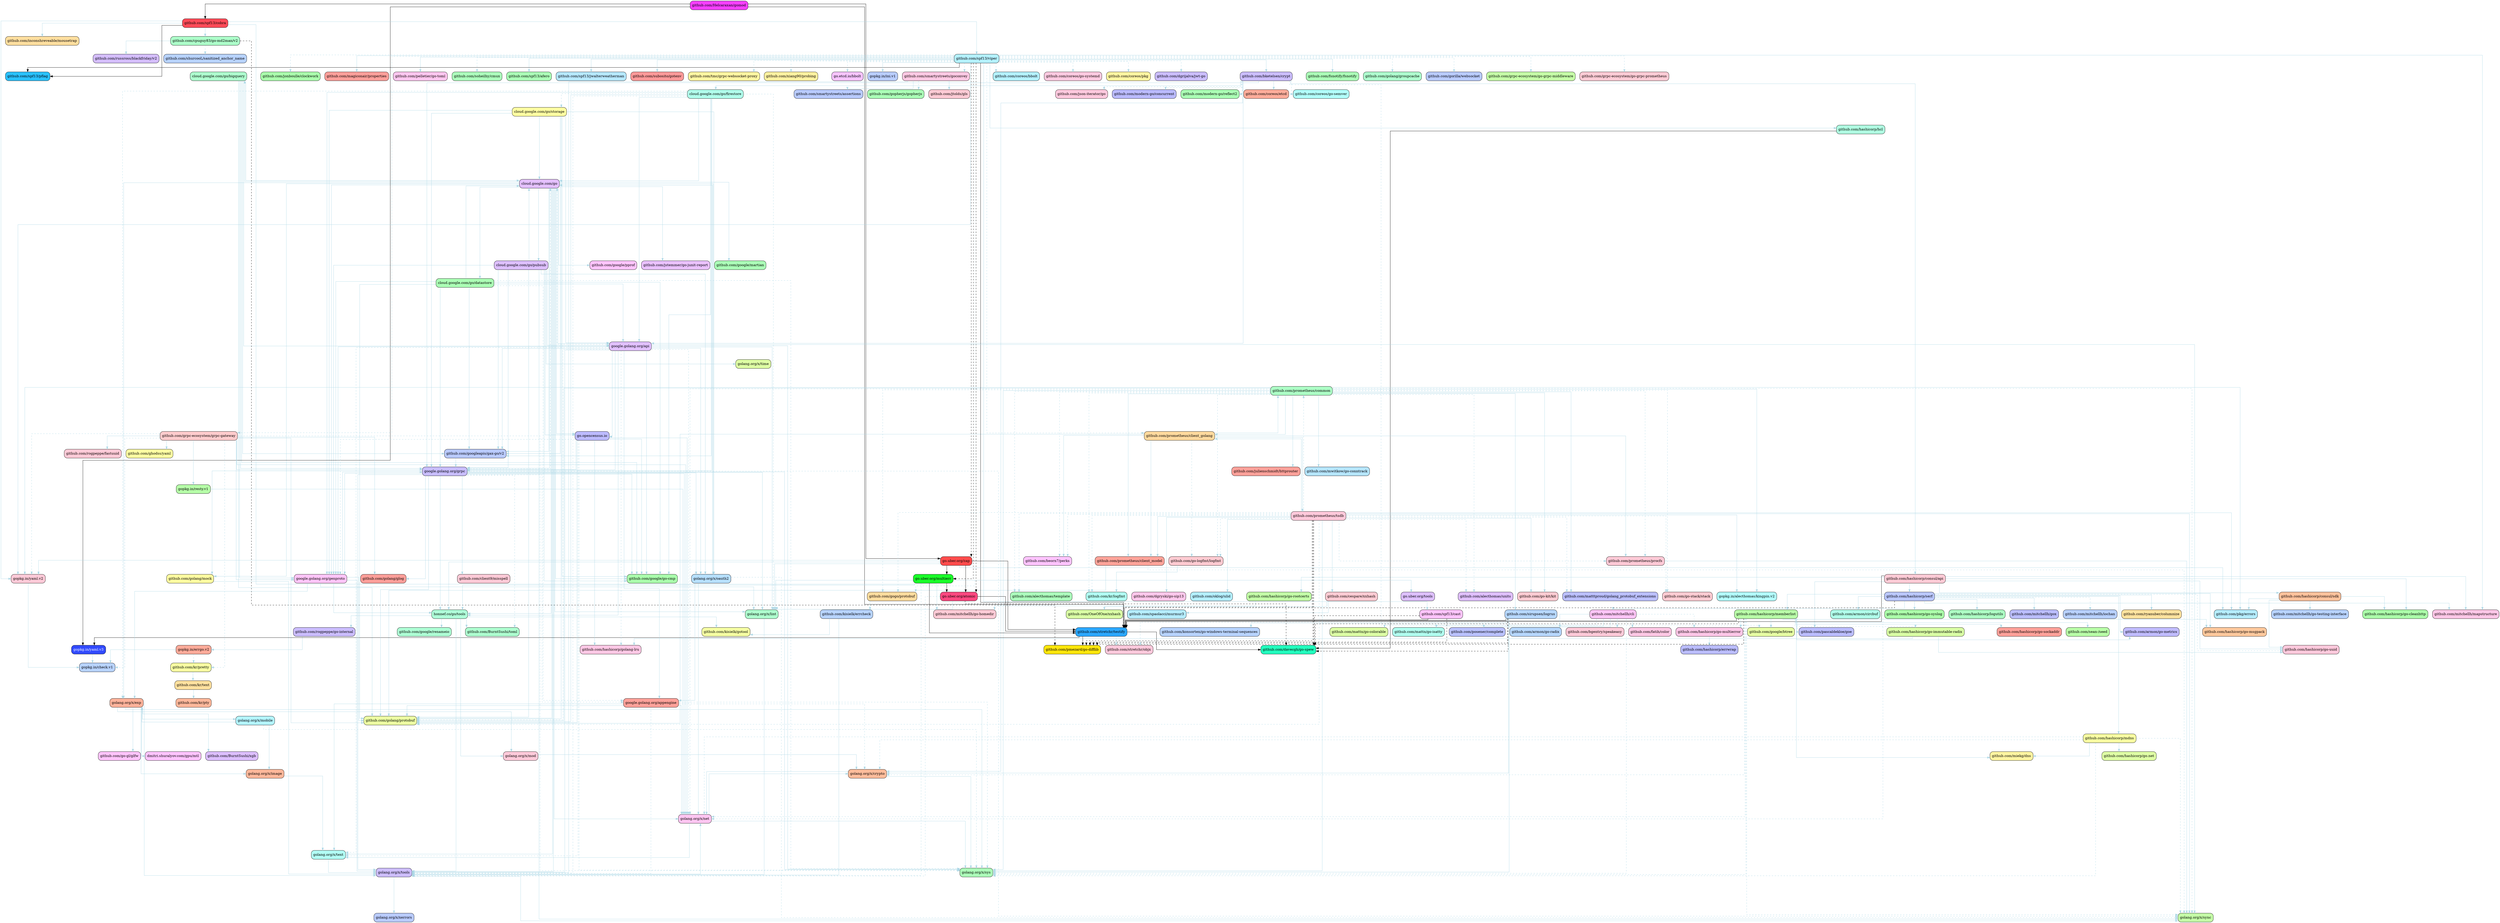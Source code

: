 strict digraph {
  node [shape=box,style="rounded,filled"]
  start=0
  splines=ortho
  "cloud.google.com/go/bigquery" [fontcolor="0.000 0.000 0.000",fillcolor="0.400 0.320 1.000"]
  "cloud.google.com/go/datastore" [fontcolor="0.000 0.000 0.000",fillcolor="0.353 0.329 1.000"]
  "cloud.google.com/go/firestore" [fontcolor="0.000 0.000 0.000",fillcolor="0.459 0.308 1.000"]
  "cloud.google.com/go/pubsub" [fontcolor="0.000 0.000 0.000",fillcolor="0.745 0.251 1.000"]
  "cloud.google.com/go/storage" [fontcolor="0.000 0.000 0.000",fillcolor="0.165 0.367 1.000"]
  "cloud.google.com/go" [fontcolor="0.000 0.000 0.000",fillcolor="0.761 0.248 1.000"]
  "dmitri.shuralyov.com/gpu/mtl" [fontcolor="0.000 0.000 0.000",fillcolor="0.835 0.233 1.000"]
  "github.com/BurntSushi/toml" [fontcolor="0.000 0.000 0.000",fillcolor="0.404 0.319 1.000"]
  "github.com/BurntSushi/xgb" [fontcolor="0.000 0.000 0.000",fillcolor="0.745 0.251 1.000"]
  "github.com/Helcaraxan/gomod" [fontcolor="0.000 0.000 0.000",fillcolor="0.824 0.753 1.000"]
  "github.com/OneOfOne/xxhash" [fontcolor="0.000 0.000 0.000",fillcolor="0.235 0.353 1.000"]
  "github.com/alecthomas/template" [fontcolor="0.000 0.000 0.000",fillcolor="0.365 0.327 1.000"]
  "github.com/alecthomas/units" [fontcolor="0.000 0.000 0.000",fillcolor="0.749 0.250 1.000"]
  "github.com/armon/circbuf" [fontcolor="0.000 0.000 0.000",fillcolor="0.455 0.309 1.000"]
  "github.com/armon/go-metrics" [fontcolor="0.000 0.000 0.000",fillcolor="0.678 0.264 1.000"]
  "github.com/armon/go-radix" [fontcolor="0.000 0.000 0.000",fillcolor="0.592 0.282 1.000"]
  "github.com/beorn7/perks" [fontcolor="0.000 0.000 0.000",fillcolor="0.835 0.233 1.000"]
  "github.com/bgentry/speakeasy" [fontcolor="0.000 0.000 0.000",fillcolor="0.953 0.209 1.000"]
  "github.com/bketelsen/crypt" [fontcolor="0.000 0.000 0.000",fillcolor="0.702 0.260 1.000"]
  "github.com/cespare/xxhash" [fontcolor="0.000 0.000 0.000",fillcolor="0.976 0.205 1.000"]
  "github.com/client9/misspell" [fontcolor="0.000 0.000 0.000",fillcolor="0.961 0.208 1.000"]
  "github.com/coreos/bbolt" [fontcolor="0.000 0.000 0.000",fillcolor="0.533 0.293 1.000"]
  "github.com/coreos/etcd" [fontcolor="0.000 0.000 0.000",fillcolor="0.031 0.394 1.000"]
  "github.com/coreos/go-semver" [fontcolor="0.000 0.000 0.000",fillcolor="0.490 0.302 1.000"]
  "github.com/coreos/go-systemd" [fontcolor="0.000 0.000 0.000",fillcolor="0.929 0.214 1.000"]
  "github.com/coreos/pkg" [fontcolor="0.000 0.000 0.000",fillcolor="0.149 0.370 1.000"]
  "github.com/cpuguy83/go-md2man/v2" [fontcolor="0.000 0.000 0.000",fillcolor="0.392 0.322 1.000"]
  "github.com/davecgh/go-spew" [fontcolor="0.000 0.000 0.000",fillcolor="0.451 0.865 1.000"]
  "github.com/dgrijalva/jwt-go" [fontcolor="0.000 0.000 0.000",fillcolor="0.702 0.260 1.000"]
  "github.com/dgryski/go-sip13" [fontcolor="0.000 0.000 0.000",fillcolor="0.894 0.221 1.000"]
  "github.com/fatih/color" [fontcolor="0.000 0.000 0.000",fillcolor="0.914 0.217 1.000"]
  "github.com/fsnotify/fsnotify" [fontcolor="0.000 0.000 0.000",fillcolor="0.357 0.329 1.000"]
  "github.com/ghodss/yaml" [fontcolor="0.000 0.000 0.000",fillcolor="0.165 0.367 1.000"]
  "github.com/go-gl/glfw" [fontcolor="0.000 0.000 0.000",fillcolor="0.847 0.231 1.000"]
  "github.com/go-kit/kit" [fontcolor="0.000 0.000 0.000",fillcolor="0.980 0.204 1.000"]
  "github.com/go-logfmt/logfmt" [fontcolor="0.000 0.000 0.000",fillcolor="0.980 0.204 1.000"]
  "github.com/go-stack/stack" [fontcolor="0.000 0.000 0.000",fillcolor="0.980 0.204 1.000"]
  "github.com/gogo/protobuf" [fontcolor="0.000 0.000 0.000",fillcolor="0.106 0.379 1.000"]
  "github.com/golang/glog" [fontcolor="0.000 0.000 0.000",fillcolor="0.008 0.398 1.000"]
  "github.com/golang/groupcache" [fontcolor="0.000 0.000 0.000",fillcolor="0.400 0.320 1.000"]
  "github.com/golang/mock" [fontcolor="0.000 0.000 0.000",fillcolor="0.161 0.368 1.000"]
  "github.com/golang/protobuf" [fontcolor="0.000 0.000 0.000",fillcolor="0.200 0.360 1.000"]
  "github.com/google/btree" [fontcolor="0.000 0.000 0.000",fillcolor="0.212 0.358 1.000"]
  "github.com/google/go-cmp" [fontcolor="0.000 0.000 0.000",fillcolor="0.337 0.333 1.000"]
  "github.com/google/martian" [fontcolor="0.000 0.000 0.000",fillcolor="0.357 0.329 1.000"]
  "github.com/google/pprof" [fontcolor="0.000 0.000 0.000",fillcolor="0.839 0.232 1.000"]
  "github.com/google/renameio" [fontcolor="0.000 0.000 0.000",fillcolor="0.412 0.318 1.000"]
  "github.com/googleapis/gax-go/v2" [fontcolor="0.000 0.000 0.000",fillcolor="0.627 0.275 1.000"]
  "github.com/gopherjs/gopherjs" [fontcolor="0.000 0.000 0.000",fillcolor="0.357 0.329 1.000"]
  "github.com/gorilla/websocket" [fontcolor="0.000 0.000 0.000",fillcolor="0.624 0.275 1.000"]
  "github.com/grpc-ecosystem/go-grpc-middleware" [fontcolor="0.000 0.000 0.000",fillcolor="0.278 0.344 1.000"]
  "github.com/grpc-ecosystem/go-grpc-prometheus" [fontcolor="0.000 0.000 0.000",fillcolor="0.969 0.206 1.000"]
  "github.com/grpc-ecosystem/grpc-gateway" [fontcolor="0.000 0.000 0.000",fillcolor="0.996 0.201 1.000"]
  "github.com/hashicorp/consul/api" [fontcolor="0.000 0.000 0.000",fillcolor="0.965 0.207 1.000"]
  "github.com/hashicorp/consul/sdk" [fontcolor="0.000 0.000 0.000",fillcolor="0.063 0.387 1.000"]
  "github.com/hashicorp/errwrap" [fontcolor="0.000 0.000 0.000",fillcolor="0.663 0.267 1.000"]
  "github.com/hashicorp/go-cleanhttp" [fontcolor="0.000 0.000 0.000",fillcolor="0.329 0.334 1.000"]
  "github.com/hashicorp/go-immutable-radix" [fontcolor="0.000 0.000 0.000",fillcolor="0.235 0.353 1.000"]
  "github.com/hashicorp/go-msgpack" [fontcolor="0.000 0.000 0.000",fillcolor="0.075 0.385 1.000"]
  "github.com/hashicorp/go-multierror" [fontcolor="0.000 0.000 0.000",fillcolor="0.902 0.220 1.000"]
  "github.com/hashicorp/go-rootcerts" [fontcolor="0.000 0.000 0.000",fillcolor="0.282 0.344 1.000"]
  "github.com/hashicorp/go-sockaddr" [fontcolor="0.000 0.000 0.000",fillcolor="0.012 0.398 1.000"]
  "github.com/hashicorp/go-syslog" [fontcolor="0.000 0.000 0.000",fillcolor="0.329 0.334 1.000"]
  "github.com/hashicorp/go-uuid" [fontcolor="0.000 0.000 0.000",fillcolor="0.941 0.212 1.000"]
  "github.com/hashicorp/go.net" [fontcolor="0.000 0.000 0.000",fillcolor="0.227 0.355 1.000"]
  "github.com/hashicorp/golang-lru" [fontcolor="0.000 0.000 0.000",fillcolor="0.914 0.217 1.000"]
  "github.com/hashicorp/hcl" [fontcolor="0.000 0.000 0.000",fillcolor="0.439 0.312 1.000"]
  "github.com/hashicorp/logutils" [fontcolor="0.000 0.000 0.000",fillcolor="0.380 0.324 1.000"]
  "github.com/hashicorp/mdns" [fontcolor="0.000 0.000 0.000",fillcolor="0.180 0.364 1.000"]
  "github.com/hashicorp/memberlist" [fontcolor="0.000 0.000 0.000",fillcolor="0.302 0.340 1.000"]
  "github.com/hashicorp/serf" [fontcolor="0.000 0.000 0.000",fillcolor="0.635 0.273 1.000"]
  "github.com/inconshreveable/mousetrap" [fontcolor="0.000 0.000 0.000",fillcolor="0.110 0.378 1.000"]
  "github.com/jonboulle/clockwork" [fontcolor="0.000 0.000 0.000",fillcolor="0.337 0.333 1.000"]
  "github.com/json-iterator/go" [fontcolor="0.000 0.000 0.000",fillcolor="0.937 0.213 1.000"]
  "github.com/jstemmer/go-junit-report" [fontcolor="0.000 0.000 0.000",fillcolor="0.776 0.245 1.000"]
  "github.com/jtolds/gls" [fontcolor="0.000 0.000 0.000",fillcolor="0.969 0.206 1.000"]
  "github.com/julienschmidt/httprouter" [fontcolor="0.000 0.000 0.000",fillcolor="0.012 0.398 1.000"]
  "github.com/kisielk/errcheck" [fontcolor="0.000 0.000 0.000",fillcolor="0.600 0.280 1.000"]
  "github.com/kisielk/gotool" [fontcolor="0.000 0.000 0.000",fillcolor="0.184 0.363 1.000"]
  "github.com/konsorten/go-windows-terminal-sequences" [fontcolor="0.000 0.000 0.000",fillcolor="0.600 0.280 1.000"]
  "github.com/kr/logfmt" [fontcolor="0.000 0.000 0.000",fillcolor="0.471 0.306 1.000"]
  "github.com/kr/pretty" [fontcolor="0.000 0.000 0.000",fillcolor="0.180 0.364 1.000"]
  "github.com/kr/pty" [fontcolor="0.000 0.000 0.000",fillcolor="0.047 0.391 1.000"]
  "github.com/kr/text" [fontcolor="0.000 0.000 0.000",fillcolor="0.114 0.377 1.000"]
  "github.com/magiconair/properties" [fontcolor="0.000 0.000 0.000",fillcolor="0.008 0.398 1.000"]
  "github.com/mattn/go-colorable" [fontcolor="0.000 0.000 0.000",fillcolor="0.231 0.354 1.000"]
  "github.com/mattn/go-isatty" [fontcolor="0.000 0.000 0.000",fillcolor="0.467 0.307 1.000"]
  "github.com/matttproud/golang_protobuf_extensions" [fontcolor="0.000 0.000 0.000",fillcolor="0.655 0.269 1.000"]
  "github.com/miekg/dns" [fontcolor="0.000 0.000 0.000",fillcolor="0.149 0.370 1.000"]
  "github.com/mitchellh/cli" [fontcolor="0.000 0.000 0.000",fillcolor="0.859 0.228 1.000"]
  "github.com/mitchellh/go-homedir" [fontcolor="0.000 0.000 0.000",fillcolor="0.965 0.207 1.000"]
  "github.com/mitchellh/go-testing-interface" [fontcolor="0.000 0.000 0.000",fillcolor="0.604 0.279 1.000"]
  "github.com/mitchellh/gox" [fontcolor="0.000 0.000 0.000",fillcolor="0.659 0.268 1.000"]
  "github.com/mitchellh/iochan" [fontcolor="0.000 0.000 0.000",fillcolor="0.608 0.278 1.000"]
  "github.com/mitchellh/mapstructure" [fontcolor="0.000 0.000 0.000",fillcolor="0.906 0.219 1.000"]
  "github.com/modern-go/concurrent" [fontcolor="0.000 0.000 0.000",fillcolor="0.667 0.267 1.000"]
  "github.com/modern-go/reflect2" [fontcolor="0.000 0.000 0.000",fillcolor="0.353 0.329 1.000"]
  "github.com/mwitkow/go-conntrack" [fontcolor="0.000 0.000 0.000",fillcolor="0.557 0.289 1.000"]
  "github.com/oklog/ulid" [fontcolor="0.000 0.000 0.000",fillcolor="0.537 0.293 1.000"]
  "github.com/pascaldekloe/goe" [fontcolor="0.000 0.000 0.000",fillcolor="0.663 0.267 1.000"]
  "github.com/pelletier/go-toml" [fontcolor="0.000 0.000 0.000",fillcolor="0.882 0.224 1.000"]
  "github.com/pkg/errors" [fontcolor="0.000 0.000 0.000",fillcolor="0.541 0.292 1.000"]
  "github.com/pmezard/go-difflib" [fontcolor="0.000 0.000 0.000",fillcolor="0.149 0.955 1.000"]
  "github.com/posener/complete" [fontcolor="0.000 0.000 0.000",fillcolor="0.647 0.271 1.000"]
  "github.com/prometheus/client_golang" [fontcolor="0.000 0.000 0.000",fillcolor="0.102 0.380 1.000"]
  "github.com/prometheus/client_model" [fontcolor="0.000 0.000 0.000",fillcolor="0.016 0.397 1.000"]
  "github.com/prometheus/common" [fontcolor="0.000 0.000 0.000",fillcolor="0.384 0.323 1.000"]
  "github.com/prometheus/procfs" [fontcolor="0.000 0.000 0.000",fillcolor="0.961 0.208 1.000"]
  "github.com/prometheus/tsdb" [fontcolor="0.000 0.000 0.000",fillcolor="0.945 0.211 1.000"]
  "github.com/rogpeppe/fastuuid" [fontcolor="0.000 0.000 0.000",fillcolor="0.961 0.208 1.000"]
  "github.com/rogpeppe/go-internal" [fontcolor="0.000 0.000 0.000",fillcolor="0.702 0.260 1.000"]
  "github.com/russross/blackfriday/v2" [fontcolor="0.000 0.000 0.000",fillcolor="0.725 0.255 1.000"]
  "github.com/ryanuber/columnize" [fontcolor="0.000 0.000 0.000",fillcolor="0.118 0.376 1.000"]
  "github.com/sean-/seed" [fontcolor="0.000 0.000 0.000",fillcolor="0.302 0.340 1.000"]
  "github.com/shurcooL/sanitized_anchor_name" [fontcolor="0.000 0.000 0.000",fillcolor="0.604 0.279 1.000"]
  "github.com/sirupsen/logrus" [fontcolor="0.000 0.000 0.000",fillcolor="0.592 0.282 1.000"]
  "github.com/smartystreets/assertions" [fontcolor="0.000 0.000 0.000",fillcolor="0.624 0.275 1.000"]
  "github.com/smartystreets/goconvey" [fontcolor="0.000 0.000 0.000",fillcolor="0.918 0.216 1.000"]
  "github.com/soheilhy/cmux" [fontcolor="0.000 0.000 0.000",fillcolor="0.365 0.327 1.000"]
  "github.com/spaolacci/murmur3" [fontcolor="0.000 0.000 0.000",fillcolor="0.541 0.292 1.000"]
  "github.com/spf13/afero" [fontcolor="0.000 0.000 0.000",fillcolor="0.357 0.329 1.000"]
  "github.com/spf13/cast" [fontcolor="0.000 0.000 0.000",fillcolor="0.843 0.231 1.000"]
  "github.com/spf13/cobra" [fontcolor="0.000 0.000 0.000",fillcolor="0.988 0.704 1.000"]
  "github.com/spf13/jwalterweatherman" [fontcolor="0.000 0.000 0.000",fillcolor="0.553 0.289 1.000"]
  "github.com/spf13/pflag" [fontcolor="0.000 0.000 0.000",fillcolor="0.549 0.835 1.000"]
  "github.com/spf13/viper" [fontcolor="0.000 0.000 0.000",fillcolor="0.533 0.293 1.000"]
  "github.com/stretchr/objx" [fontcolor="0.000 0.000 0.000",fillcolor="0.941 0.212 1.000"]
  "github.com/stretchr/testify" [fontcolor="0.000 0.000 0.000",fillcolor="0.569 0.829 1.000"]
  "github.com/subosito/gotenv" [fontcolor="0.000 0.000 0.000",fillcolor="0.000 0.400 1.000"]
  "github.com/tmc/grpc-websocket-proxy" [fontcolor="0.000 0.000 0.000",fillcolor="0.149 0.370 1.000"]
  "github.com/xiang90/probing" [fontcolor="0.000 0.000 0.000",fillcolor="0.141 0.372 1.000"]
  "go.etcd.io/bbolt" [fontcolor="0.000 0.000 0.000",fillcolor="0.808 0.238 1.000"]
  "go.opencensus.io" [fontcolor="0.000 0.000 0.000",fillcolor="0.671 0.266 1.000"]
  "go.uber.org/atomic" [fontcolor="0.000 0.000 0.000",fillcolor="0.949 0.715 1.000"]
  "go.uber.org/multierr" [fontcolor="0.000 0.000 0.000",fillcolor="0.345 0.896 1.000"]
  "go.uber.org/tools" [fontcolor="0.000 0.000 0.000",fillcolor="0.745 0.251 1.000"]
  "go.uber.org/zap" [fontcolor="0.000 0.000 0.000",fillcolor="1.000 0.700 1.000"]
  "golang.org/x/crypto" [fontcolor="0.000 0.000 0.000",fillcolor="0.055 0.389 1.000"]
  "golang.org/x/exp" [fontcolor="0.000 0.000 0.000",fillcolor="0.039 0.392 1.000"]
  "golang.org/x/image" [fontcolor="0.000 0.000 0.000",fillcolor="0.047 0.391 1.000"]
  "golang.org/x/lint" [fontcolor="0.000 0.000 0.000",fillcolor="0.400 0.320 1.000"]
  "golang.org/x/mobile" [fontcolor="0.000 0.000 0.000",fillcolor="0.522 0.296 1.000"]
  "golang.org/x/mod" [fontcolor="0.000 0.000 0.000",fillcolor="0.949 0.210 1.000"]
  "golang.org/x/net" [fontcolor="0.000 0.000 0.000",fillcolor="0.871 0.226 1.000"]
  "golang.org/x/oauth2" [fontcolor="0.000 0.000 0.000",fillcolor="0.573 0.285 1.000"]
  "golang.org/x/sync" [fontcolor="0.000 0.000 0.000",fillcolor="0.278 0.344 1.000"]
  "golang.org/x/sys" [fontcolor="0.000 0.000 0.000",fillcolor="0.361 0.328 1.000"]
  "golang.org/x/text" [fontcolor="0.000 0.000 0.000",fillcolor="0.478 0.304 1.000"]
  "golang.org/x/time" [fontcolor="0.000 0.000 0.000",fillcolor="0.227 0.355 1.000"]
  "golang.org/x/tools" [fontcolor="0.000 0.000 0.000",fillcolor="0.706 0.259 1.000"]
  "golang.org/x/xerrors" [fontcolor="0.000 0.000 0.000",fillcolor="0.624 0.275 1.000"]
  "google.golang.org/api" [fontcolor="0.000 0.000 0.000",fillcolor="0.753 0.249 1.000"]
  "google.golang.org/appengine" [fontcolor="0.000 0.000 0.000",fillcolor="0.012 0.398 1.000"]
  "google.golang.org/genproto" [fontcolor="0.000 0.000 0.000",fillcolor="0.855 0.229 1.000"]
  "google.golang.org/grpc" [fontcolor="0.000 0.000 0.000",fillcolor="0.694 0.261 1.000"]
  "gopkg.in/alecthomas/kingpin.v2" [fontcolor="0.000 0.000 0.000",fillcolor="0.498 0.300 1.000"]
  "gopkg.in/check.v1" [fontcolor="0.000 0.000 0.000",fillcolor="0.604 0.279 1.000"]
  "gopkg.in/errgo.v2" [fontcolor="0.000 0.000 0.000",fillcolor="0.027 0.395 1.000"]
  "gopkg.in/ini.v1" [fontcolor="0.000 0.000 0.000",fillcolor="0.620 0.276 1.000"]
  "gopkg.in/resty.v1" [fontcolor="0.000 0.000 0.000",fillcolor="0.306 0.339 1.000"]
  "gopkg.in/yaml.v2" [fontcolor="0.000 0.000 0.000",fillcolor="0.957 0.209 1.000"]
  "gopkg.in/yaml.v3" [fontcolor="0.000 0.000 1.000",fillcolor="0.647 0.806 1.000"]
  "honnef.co/go/tools" [fontcolor="0.000 0.000 0.000",fillcolor="0.420 0.316 1.000"]
  "cloud.google.com/go" -> "cloud.google.com/go/bigquery" [minlen=8,color=lightblue]
  "cloud.google.com/go" -> "cloud.google.com/go/datastore" [minlen=8,color=lightblue]
  "cloud.google.com/go" -> "cloud.google.com/go/pubsub" [minlen=8,color=lightblue]
  "cloud.google.com/go" -> "github.com/golang/mock" [minlen=8,color=lightblue]
  "cloud.google.com/go" -> "github.com/golang/protobuf" [minlen=5,color=lightblue]
  "cloud.google.com/go" -> "github.com/google/go-cmp" [minlen=8,color=lightblue]
  "cloud.google.com/go" -> "github.com/google/martian" [minlen=8,color=lightblue]
  "cloud.google.com/go" -> "github.com/google/pprof" [minlen=8,color=lightblue]
  "cloud.google.com/go" -> "github.com/googleapis/gax-go/v2" [minlen=8,color=lightblue]
  "cloud.google.com/go" -> "github.com/jstemmer/go-junit-report" [minlen=8,color=lightblue]
  "cloud.google.com/go" -> "go.opencensus.io" [minlen=7,color=lightblue]
  "cloud.google.com/go" -> "golang.org/x/exp" [minlen=9,color=lightblue]
  "cloud.google.com/go" -> "golang.org/x/lint" [minlen=7,color=lightblue]
  "cloud.google.com/go" -> "golang.org/x/net" [minlen=6,color=lightblue]
  "cloud.google.com/go" -> "golang.org/x/oauth2" [minlen=6,color=lightblue]
  "cloud.google.com/go" -> "golang.org/x/text" [minlen=5,color=lightblue]
  "cloud.google.com/go" -> "golang.org/x/tools" [minlen=7,color=lightblue]
  "cloud.google.com/go" -> "google.golang.org/api" [minlen=7,color=lightblue]
  "cloud.google.com/go" -> "google.golang.org/genproto" [minlen=8,color=lightblue]
  "cloud.google.com/go" -> "google.golang.org/grpc" [minlen=7,color=lightblue]
  "cloud.google.com/go" -> "honnef.co/go/tools" [minlen=7,color=lightblue]
  "cloud.google.com/go/bigquery" -> "cloud.google.com/go" [minlen=6,color=lightblue]
  "cloud.google.com/go/bigquery" -> "github.com/golang/protobuf" [minlen=7,color=lightblue]
  "cloud.google.com/go/bigquery" -> "github.com/google/go-cmp" [minlen=7,color=lightblue]
  "cloud.google.com/go/bigquery" -> "github.com/googleapis/gax-go/v2" [minlen=7,color=lightblue]
  "cloud.google.com/go/bigquery" -> "google.golang.org/api" [minlen=6,color=lightblue]
  "cloud.google.com/go/bigquery" -> "google.golang.org/genproto" [minlen=7,color=lightblue]
  "cloud.google.com/go/bigquery" -> "google.golang.org/grpc" [minlen=6,color=lightblue]
  "cloud.google.com/go/datastore" -> "cloud.google.com/go" [minlen=6,color=lightblue]
  "cloud.google.com/go/datastore" -> "github.com/golang/protobuf" [minlen=7,color=lightblue]
  "cloud.google.com/go/datastore" -> "github.com/google/go-cmp" [minlen=7,color=lightblue]
  "cloud.google.com/go/datastore" -> "github.com/googleapis/gax-go/v2" [minlen=7,color=lightblue]
  "cloud.google.com/go/datastore" -> "golang.org/x/sys" [minlen=10,style=dashed,color=lightblue]
  "cloud.google.com/go/datastore" -> "google.golang.org/api" [minlen=6,color=lightblue]
  "cloud.google.com/go/datastore" -> "google.golang.org/appengine" [minlen=8,style=dashed,color=lightblue]
  "cloud.google.com/go/datastore" -> "google.golang.org/genproto" [minlen=7,color=lightblue]
  "cloud.google.com/go/datastore" -> "google.golang.org/grpc" [minlen=6,color=lightblue]
  "cloud.google.com/go/firestore" -> "cloud.google.com/go" [minlen=7,color=lightblue]
  "cloud.google.com/go/firestore" -> "cloud.google.com/go/storage" [style=dashed,color=lightblue]
  "cloud.google.com/go/firestore" -> "github.com/golang/protobuf" [minlen=7,color=lightblue]
  "cloud.google.com/go/firestore" -> "github.com/google/go-cmp" [minlen=7,color=lightblue]
  "cloud.google.com/go/firestore" -> "github.com/googleapis/gax-go/v2" [minlen=7,color=lightblue]
  "cloud.google.com/go/firestore" -> "golang.org/x/exp" [minlen=8,style=dashed,color=lightblue]
  "cloud.google.com/go/firestore" -> "golang.org/x/lint" [minlen=6,style=dashed,color=lightblue]
  "cloud.google.com/go/firestore" -> "golang.org/x/tools" [minlen=9,style=dashed,color=lightblue]
  "cloud.google.com/go/firestore" -> "google.golang.org/api" [minlen=6,color=lightblue]
  "cloud.google.com/go/firestore" -> "google.golang.org/genproto" [minlen=7,color=lightblue]
  "cloud.google.com/go/firestore" -> "google.golang.org/grpc" [minlen=6,color=lightblue]
  "cloud.google.com/go/pubsub" -> "cloud.google.com/go" [minlen=6,color=lightblue]
  "cloud.google.com/go/pubsub" -> "github.com/golang/protobuf" [minlen=7,color=lightblue]
  "cloud.google.com/go/pubsub" -> "github.com/google/go-cmp" [minlen=8,color=lightblue]
  "cloud.google.com/go/pubsub" -> "github.com/googleapis/gax-go/v2" [minlen=8,color=lightblue]
  "cloud.google.com/go/pubsub" -> "go.opencensus.io" [minlen=7,color=lightblue]
  "cloud.google.com/go/pubsub" -> "golang.org/x/oauth2" [minlen=8,color=lightblue]
  "cloud.google.com/go/pubsub" -> "golang.org/x/sync" [minlen=7,color=lightblue]
  "cloud.google.com/go/pubsub" -> "golang.org/x/time" [minlen=8,color=lightblue]
  "cloud.google.com/go/pubsub" -> "google.golang.org/api" [minlen=7,color=lightblue]
  "cloud.google.com/go/pubsub" -> "google.golang.org/genproto" [minlen=8,color=lightblue]
  "cloud.google.com/go/pubsub" -> "google.golang.org/grpc" [minlen=7,color=lightblue]
  "cloud.google.com/go/storage" -> "cloud.google.com/go" [minlen=6,color=lightblue]
  "cloud.google.com/go/storage" -> "github.com/golang/protobuf" [minlen=7,color=lightblue]
  "cloud.google.com/go/storage" -> "github.com/google/go-cmp" [minlen=8,color=lightblue]
  "cloud.google.com/go/storage" -> "github.com/googleapis/gax-go/v2" [minlen=7,color=lightblue]
  "cloud.google.com/go/storage" -> "golang.org/x/oauth2" [minlen=8,color=lightblue]
  "cloud.google.com/go/storage" -> "google.golang.org/api" [minlen=6,color=lightblue]
  "cloud.google.com/go/storage" -> "google.golang.org/genproto" [minlen=8,color=lightblue]
  "cloud.google.com/go/storage" -> "google.golang.org/grpc" [minlen=7,color=lightblue]
  "github.com/Helcaraxan/gomod" -> "github.com/spf13/cobra"
  "github.com/Helcaraxan/gomod" -> "github.com/stretchr/testify" [minlen=5]
  "github.com/Helcaraxan/gomod" -> "go.uber.org/zap" [minlen=4]
  "github.com/Helcaraxan/gomod" -> "gopkg.in/yaml.v3" [minlen=6]
  "github.com/bketelsen/crypt" -> "cloud.google.com/go/firestore" [color=lightblue]
  "github.com/bketelsen/crypt" -> "github.com/coreos/etcd" [color=lightblue]
  "github.com/bketelsen/crypt" -> "github.com/coreos/go-semver" [style=dashed,color=lightblue]
  "github.com/bketelsen/crypt" -> "github.com/google/btree" [minlen=4,style=dashed,color=lightblue]
  "github.com/bketelsen/crypt" -> "github.com/hashicorp/consul/api" [color=lightblue]
  "github.com/bketelsen/crypt" -> "github.com/json-iterator/go" [style=dashed,color=lightblue]
  "github.com/bketelsen/crypt" -> "github.com/modern-go/concurrent" [style=dashed,color=lightblue]
  "github.com/bketelsen/crypt" -> "github.com/modern-go/reflect2" [style=dashed,color=lightblue]
  "github.com/bketelsen/crypt" -> "golang.org/x/crypto" [minlen=9,color=lightblue]
  "github.com/bketelsen/crypt" -> "google.golang.org/api" [minlen=5,color=lightblue]
  "github.com/bketelsen/crypt" -> "google.golang.org/grpc" [minlen=5,color=lightblue]
  "github.com/cespare/xxhash" -> "github.com/OneOfOne/xxhash" [color=lightblue]
  "github.com/cespare/xxhash" -> "github.com/spaolacci/murmur3" [color=lightblue]
  "github.com/cpuguy83/go-md2man/v2" -> "github.com/pmezard/go-difflib" [style=dashed]
  "github.com/cpuguy83/go-md2man/v2" -> "github.com/russross/blackfriday/v2" [color=lightblue]
  "github.com/cpuguy83/go-md2man/v2" -> "github.com/shurcooL/sanitized_anchor_name" [style=dashed,color=lightblue]
  "github.com/go-logfmt/logfmt" -> "github.com/kr/logfmt" [color=lightblue]
  "github.com/gogo/protobuf" -> "github.com/kisielk/errcheck" [color=lightblue]
  "github.com/golang/mock" -> "golang.org/x/tools" [color=lightblue]
  "github.com/googleapis/gax-go/v2" -> "google.golang.org/grpc" [color=lightblue]
  "github.com/grpc-ecosystem/grpc-gateway" -> "github.com/ghodss/yaml" [color=lightblue]
  "github.com/grpc-ecosystem/grpc-gateway" -> "github.com/golang/glog" [minlen=3,color=lightblue]
  "github.com/grpc-ecosystem/grpc-gateway" -> "github.com/golang/protobuf" [minlen=3,color=lightblue]
  "github.com/grpc-ecosystem/grpc-gateway" -> "github.com/kr/pretty" [minlen=6,style=dashed,color=lightblue]
  "github.com/grpc-ecosystem/grpc-gateway" -> "github.com/rogpeppe/fastuuid" [color=lightblue]
  "github.com/grpc-ecosystem/grpc-gateway" -> "golang.org/x/net" [minlen=3,color=lightblue]
  "github.com/grpc-ecosystem/grpc-gateway" -> "golang.org/x/sys" [minlen=3,style=dashed,color=lightblue]
  "github.com/grpc-ecosystem/grpc-gateway" -> "google.golang.org/genproto" [minlen=2,color=lightblue]
  "github.com/grpc-ecosystem/grpc-gateway" -> "google.golang.org/grpc" [minlen=2,color=lightblue]
  "github.com/grpc-ecosystem/grpc-gateway" -> "gopkg.in/check.v1" [minlen=6,style=dashed,color=lightblue]
  "github.com/grpc-ecosystem/grpc-gateway" -> "gopkg.in/resty.v1" [color=lightblue]
  "github.com/grpc-ecosystem/grpc-gateway" -> "gopkg.in/yaml.v2" [style=dashed,color=lightblue]
  "github.com/hashicorp/consul/api" -> "github.com/hashicorp/consul/sdk" [color=lightblue]
  "github.com/hashicorp/consul/api" -> "github.com/hashicorp/go-cleanhttp" [minlen=2,color=lightblue]
  "github.com/hashicorp/consul/api" -> "github.com/hashicorp/go-rootcerts" [color=lightblue]
  "github.com/hashicorp/consul/api" -> "github.com/hashicorp/go-uuid" [minlen=2,color=lightblue]
  "github.com/hashicorp/consul/api" -> "github.com/hashicorp/serf" [color=lightblue]
  "github.com/hashicorp/consul/api" -> "github.com/mitchellh/mapstructure" [minlen=2,color=lightblue]
  "github.com/hashicorp/consul/api" -> "github.com/pascaldekloe/goe" [minlen=3,color=lightblue]
  "github.com/hashicorp/consul/api" -> "github.com/stretchr/testify" [minlen=2]
  "github.com/hashicorp/consul/sdk" -> "github.com/hashicorp/go-cleanhttp" [color=lightblue]
  "github.com/hashicorp/consul/sdk" -> "github.com/hashicorp/go-uuid" [color=lightblue]
  "github.com/hashicorp/consul/sdk" -> "github.com/mitchellh/go-testing-interface" [color=lightblue]
  "github.com/hashicorp/consul/sdk" -> "github.com/pkg/errors" [color=lightblue]
  "github.com/hashicorp/go-immutable-radix" -> "github.com/hashicorp/go-uuid" [color=lightblue]
  "github.com/hashicorp/go-immutable-radix" -> "github.com/hashicorp/golang-lru" [color=lightblue]
  "github.com/hashicorp/go-multierror" -> "github.com/hashicorp/errwrap" [color=lightblue]
  "github.com/hashicorp/go-rootcerts" -> "github.com/mitchellh/go-homedir" [color=lightblue]
  "github.com/hashicorp/hcl" -> "github.com/davecgh/go-spew"
  "github.com/hashicorp/mdns" -> "github.com/hashicorp/go.net" [color=lightblue]
  "github.com/hashicorp/mdns" -> "github.com/miekg/dns" [color=lightblue]
  "github.com/hashicorp/mdns" -> "golang.org/x/crypto" [minlen=2,style=dashed,color=lightblue]
  "github.com/hashicorp/mdns" -> "golang.org/x/net" [minlen=2,style=dashed,color=lightblue]
  "github.com/hashicorp/mdns" -> "golang.org/x/sync" [minlen=5,style=dashed,color=lightblue]
  "github.com/hashicorp/mdns" -> "golang.org/x/sys" [minlen=3,style=dashed,color=lightblue]
  "github.com/hashicorp/memberlist" -> "github.com/armon/go-metrics" [color=lightblue]
  "github.com/hashicorp/memberlist" -> "github.com/davecgh/go-spew" [minlen=2,style=dashed]
  "github.com/hashicorp/memberlist" -> "github.com/google/btree" [color=lightblue]
  "github.com/hashicorp/memberlist" -> "github.com/hashicorp/go-immutable-radix" [style=dashed,color=lightblue]
  "github.com/hashicorp/memberlist" -> "github.com/hashicorp/go-msgpack" [color=lightblue]
  "github.com/hashicorp/memberlist" -> "github.com/hashicorp/go-multierror" [color=lightblue]
  "github.com/hashicorp/memberlist" -> "github.com/hashicorp/go-sockaddr" [color=lightblue]
  "github.com/hashicorp/memberlist" -> "github.com/miekg/dns" [color=lightblue]
  "github.com/hashicorp/memberlist" -> "github.com/pascaldekloe/goe" [style=dashed,color=lightblue]
  "github.com/hashicorp/memberlist" -> "github.com/pmezard/go-difflib" [minlen=2,style=dashed]
  "github.com/hashicorp/memberlist" -> "github.com/sean-/seed" [color=lightblue]
  "github.com/hashicorp/memberlist" -> "github.com/stretchr/testify"
  "github.com/hashicorp/memberlist" -> "golang.org/x/crypto" [minlen=2,style=dashed,color=lightblue]
  "github.com/hashicorp/memberlist" -> "golang.org/x/net" [minlen=2,style=dashed,color=lightblue]
  "github.com/hashicorp/memberlist" -> "golang.org/x/sync" [minlen=5,style=dashed,color=lightblue]
  "github.com/hashicorp/memberlist" -> "golang.org/x/sys" [minlen=3,style=dashed,color=lightblue]
  "github.com/hashicorp/serf" -> "github.com/armon/circbuf" [color=lightblue]
  "github.com/hashicorp/serf" -> "github.com/armon/go-metrics" [minlen=2,color=lightblue]
  "github.com/hashicorp/serf" -> "github.com/hashicorp/go-msgpack" [minlen=2,color=lightblue]
  "github.com/hashicorp/serf" -> "github.com/hashicorp/go-syslog" [color=lightblue]
  "github.com/hashicorp/serf" -> "github.com/hashicorp/go-uuid" [minlen=3,style=dashed,color=lightblue]
  "github.com/hashicorp/serf" -> "github.com/hashicorp/logutils" [color=lightblue]
  "github.com/hashicorp/serf" -> "github.com/hashicorp/mdns" [color=lightblue]
  "github.com/hashicorp/serf" -> "github.com/hashicorp/memberlist" [color=lightblue]
  "github.com/hashicorp/serf" -> "github.com/mitchellh/cli" [color=lightblue]
  "github.com/hashicorp/serf" -> "github.com/mitchellh/gox" [color=lightblue]
  "github.com/hashicorp/serf" -> "github.com/mitchellh/iochan" [style=dashed,color=lightblue]
  "github.com/hashicorp/serf" -> "github.com/mitchellh/mapstructure" [color=lightblue]
  "github.com/hashicorp/serf" -> "github.com/ryanuber/columnize" [color=lightblue]
  "github.com/hashicorp/serf" -> "github.com/stretchr/testify" [minlen=2,style=dashed]
  "github.com/hashicorp/serf" -> "golang.org/x/net" [minlen=3,style=dashed,color=lightblue]
  "github.com/kisielk/errcheck" -> "github.com/kisielk/gotool" [color=lightblue]
  "github.com/kisielk/errcheck" -> "golang.org/x/tools" [color=lightblue]
  "github.com/kr/pretty" -> "github.com/kr/text" [color=lightblue]
  "github.com/kr/text" -> "github.com/kr/pty" [color=lightblue]
  "github.com/mitchellh/cli" -> "github.com/armon/go-radix" [color=lightblue]
  "github.com/mitchellh/cli" -> "github.com/bgentry/speakeasy" [color=lightblue]
  "github.com/mitchellh/cli" -> "github.com/fatih/color" [color=lightblue]
  "github.com/mitchellh/cli" -> "github.com/hashicorp/go-multierror" [style=dashed,color=lightblue]
  "github.com/mitchellh/cli" -> "github.com/mattn/go-colorable" [style=dashed,color=lightblue]
  "github.com/mitchellh/cli" -> "github.com/mattn/go-isatty" [color=lightblue]
  "github.com/mitchellh/cli" -> "github.com/posener/complete" [color=lightblue]
  "github.com/mitchellh/cli" -> "golang.org/x/sys" [style=dashed,color=lightblue]
  "github.com/prometheus/client_golang" -> "github.com/beorn7/perks" [minlen=3,color=lightblue]
  "github.com/prometheus/client_golang" -> "github.com/go-logfmt/logfmt" [minlen=3,style=dashed,color=lightblue]
  "github.com/prometheus/client_golang" -> "github.com/golang/protobuf" [minlen=3,color=lightblue]
  "github.com/prometheus/client_golang" -> "github.com/prometheus/client_model" [minlen=3,color=lightblue]
  "github.com/prometheus/client_golang" -> "github.com/prometheus/common" [minlen=4,color=lightblue]
  "github.com/prometheus/client_golang" -> "github.com/prometheus/procfs" [minlen=3,color=lightblue]
  "github.com/prometheus/client_golang" -> "github.com/prometheus/tsdb" [minlen=5,color=lightblue]
  "github.com/prometheus/client_model" -> "github.com/golang/protobuf" [color=lightblue]
  "github.com/prometheus/client_model" -> "golang.org/x/sync" [style=dashed,color=lightblue]
  "github.com/prometheus/common" -> "github.com/alecthomas/template" [minlen=4,style=dashed,color=lightblue]
  "github.com/prometheus/common" -> "github.com/alecthomas/units" [minlen=4,style=dashed,color=lightblue]
  "github.com/prometheus/common" -> "github.com/beorn7/perks" [minlen=4,style=dashed,color=lightblue]
  "github.com/prometheus/common" -> "github.com/go-kit/kit" [minlen=4,color=lightblue]
  "github.com/prometheus/common" -> "github.com/go-logfmt/logfmt" [minlen=4,style=dashed,color=lightblue]
  "github.com/prometheus/common" -> "github.com/go-stack/stack" [minlen=4,style=dashed,color=lightblue]
  "github.com/prometheus/common" -> "github.com/gogo/protobuf" [minlen=4,style=dashed,color=lightblue]
  "github.com/prometheus/common" -> "github.com/golang/protobuf" [minlen=4,color=lightblue]
  "github.com/prometheus/common" -> "github.com/julienschmidt/httprouter" [minlen=6,color=lightblue]
  "github.com/prometheus/common" -> "github.com/kr/logfmt" [minlen=4,style=dashed,color=lightblue]
  "github.com/prometheus/common" -> "github.com/matttproud/golang_protobuf_extensions" [minlen=4,color=lightblue]
  "github.com/prometheus/common" -> "github.com/mwitkow/go-conntrack" [minlen=6,color=lightblue]
  "github.com/prometheus/common" -> "github.com/pkg/errors" [minlen=7,color=lightblue]
  "github.com/prometheus/common" -> "github.com/prometheus/client_golang" [color=lightblue]
  "github.com/prometheus/common" -> "github.com/prometheus/client_model" [minlen=4,color=lightblue]
  "github.com/prometheus/common" -> "github.com/prometheus/procfs" [minlen=4,style=dashed,color=lightblue]
  "github.com/prometheus/common" -> "github.com/sirupsen/logrus" [minlen=6,color=lightblue]
  "github.com/prometheus/common" -> "golang.org/x/net" [minlen=7,style=dashed,color=lightblue]
  "github.com/prometheus/common" -> "golang.org/x/sync" [minlen=7,style=dashed,color=lightblue]
  "github.com/prometheus/common" -> "golang.org/x/sys" [minlen=8,color=lightblue]
  "github.com/prometheus/common" -> "gopkg.in/alecthomas/kingpin.v2" [minlen=4,color=lightblue]
  "github.com/prometheus/common" -> "gopkg.in/yaml.v2" [minlen=6,color=lightblue]
  "github.com/prometheus/procfs" -> "golang.org/x/sync" [color=lightblue]
  "github.com/prometheus/tsdb" -> "github.com/alecthomas/template" [minlen=6,style=dashed,color=lightblue]
  "github.com/prometheus/tsdb" -> "github.com/alecthomas/units" [minlen=6,style=dashed,color=lightblue]
  "github.com/prometheus/tsdb" -> "github.com/beorn7/perks" [minlen=4,style=dashed,color=lightblue]
  "github.com/prometheus/tsdb" -> "github.com/cespare/xxhash" [minlen=6,color=lightblue]
  "github.com/prometheus/tsdb" -> "github.com/davecgh/go-spew" [minlen=6,style=dashed]
  "github.com/prometheus/tsdb" -> "github.com/dgryski/go-sip13" [minlen=6,color=lightblue]
  "github.com/prometheus/tsdb" -> "github.com/go-kit/kit" [minlen=6,color=lightblue]
  "github.com/prometheus/tsdb" -> "github.com/go-logfmt/logfmt" [minlen=4,style=dashed,color=lightblue]
  "github.com/prometheus/tsdb" -> "github.com/go-stack/stack" [minlen=6,style=dashed,color=lightblue]
  "github.com/prometheus/tsdb" -> "github.com/gogo/protobuf" [minlen=6,style=dashed,color=lightblue]
  "github.com/prometheus/tsdb" -> "github.com/golang/protobuf" [minlen=4,style=dashed,color=lightblue]
  "github.com/prometheus/tsdb" -> "github.com/kr/logfmt" [minlen=6,style=dashed,color=lightblue]
  "github.com/prometheus/tsdb" -> "github.com/matttproud/golang_protobuf_extensions" [minlen=6,style=dashed,color=lightblue]
  "github.com/prometheus/tsdb" -> "github.com/oklog/ulid" [minlen=6,color=lightblue]
  "github.com/prometheus/tsdb" -> "github.com/pkg/errors" [minlen=7,color=lightblue]
  "github.com/prometheus/tsdb" -> "github.com/pmezard/go-difflib" [minlen=6,style=dashed]
  "github.com/prometheus/tsdb" -> "github.com/prometheus/client_golang" [minlen=3,color=lightblue]
  "github.com/prometheus/tsdb" -> "github.com/prometheus/client_model" [minlen=4,color=lightblue]
  "github.com/prometheus/tsdb" -> "github.com/prometheus/common" [minlen=5,style=dashed,color=lightblue]
  "github.com/prometheus/tsdb" -> "github.com/prometheus/procfs" [minlen=4,style=dashed,color=lightblue]
  "github.com/prometheus/tsdb" -> "github.com/stretchr/testify" [minlen=8,style=dashed]
  "github.com/prometheus/tsdb" -> "golang.org/x/sync" [minlen=9,color=lightblue]
  "github.com/prometheus/tsdb" -> "golang.org/x/sys" [minlen=10,color=lightblue]
  "github.com/prometheus/tsdb" -> "gopkg.in/alecthomas/kingpin.v2" [minlen=6,color=lightblue]
  "github.com/rogpeppe/go-internal" -> "gopkg.in/errgo.v2" [color=lightblue]
  "github.com/sirupsen/logrus" -> "github.com/davecgh/go-spew" [minlen=2,style=dashed]
  "github.com/sirupsen/logrus" -> "github.com/konsorten/go-windows-terminal-sequences" [color=lightblue]
  "github.com/sirupsen/logrus" -> "github.com/pmezard/go-difflib" [minlen=2,style=dashed]
  "github.com/sirupsen/logrus" -> "github.com/stretchr/objx" [minlen=2,style=dashed,color=lightblue]
  "github.com/sirupsen/logrus" -> "github.com/stretchr/testify"
  "github.com/sirupsen/logrus" -> "golang.org/x/crypto" [color=lightblue]
  "github.com/sirupsen/logrus" -> "golang.org/x/sys" [minlen=3,color=lightblue]
  "github.com/smartystreets/goconvey" -> "github.com/gopherjs/gopherjs" [style=dashed,color=lightblue]
  "github.com/smartystreets/goconvey" -> "github.com/jtolds/gls" [color=lightblue]
  "github.com/smartystreets/goconvey" -> "github.com/smartystreets/assertions" [color=lightblue]
  "github.com/smartystreets/goconvey" -> "golang.org/x/tools" [color=lightblue]
  "github.com/spf13/cast" -> "github.com/davecgh/go-spew" [minlen=2,style=dashed]
  "github.com/spf13/cast" -> "github.com/pmezard/go-difflib" [minlen=2,style=dashed]
  "github.com/spf13/cast" -> "github.com/stretchr/testify"
  "github.com/spf13/cobra" -> "github.com/cpuguy83/go-md2man/v2" [color=lightblue]
  "github.com/spf13/cobra" -> "github.com/inconshreveable/mousetrap" [color=lightblue]
  "github.com/spf13/cobra" -> "github.com/mitchellh/go-homedir" [minlen=6,color=lightblue]
  "github.com/spf13/cobra" -> "github.com/spf13/pflag" [minlen=3]
  "github.com/spf13/cobra" -> "github.com/spf13/viper" [minlen=2,color=lightblue]
  "github.com/spf13/cobra" -> "gopkg.in/yaml.v2" [minlen=4,color=lightblue]
  "github.com/spf13/viper" -> "github.com/bketelsen/crypt" [color=lightblue]
  "github.com/spf13/viper" -> "github.com/coreos/bbolt" [style=dashed,color=lightblue]
  "github.com/spf13/viper" -> "github.com/coreos/go-systemd" [style=dashed,color=lightblue]
  "github.com/spf13/viper" -> "github.com/coreos/pkg" [style=dashed,color=lightblue]
  "github.com/spf13/viper" -> "github.com/dgrijalva/jwt-go" [style=dashed,color=lightblue]
  "github.com/spf13/viper" -> "github.com/fsnotify/fsnotify" [color=lightblue]
  "github.com/spf13/viper" -> "github.com/gogo/protobuf" [minlen=4,style=dashed,color=lightblue]
  "github.com/spf13/viper" -> "github.com/golang/groupcache" [style=dashed,color=lightblue]
  "github.com/spf13/viper" -> "github.com/gorilla/websocket" [style=dashed,color=lightblue]
  "github.com/spf13/viper" -> "github.com/grpc-ecosystem/go-grpc-middleware" [style=dashed,color=lightblue]
  "github.com/spf13/viper" -> "github.com/grpc-ecosystem/go-grpc-prometheus" [style=dashed,color=lightblue]
  "github.com/spf13/viper" -> "github.com/grpc-ecosystem/grpc-gateway" [style=dashed,color=lightblue]
  "github.com/spf13/viper" -> "github.com/hashicorp/hcl" [color=lightblue]
  "github.com/spf13/viper" -> "github.com/jonboulle/clockwork" [style=dashed,color=lightblue]
  "github.com/spf13/viper" -> "github.com/magiconair/properties" [color=lightblue]
  "github.com/spf13/viper" -> "github.com/mitchellh/mapstructure" [minlen=4,color=lightblue]
  "github.com/spf13/viper" -> "github.com/pelletier/go-toml" [color=lightblue]
  "github.com/spf13/viper" -> "github.com/prometheus/client_golang" [style=dashed,color=lightblue]
  "github.com/spf13/viper" -> "github.com/smartystreets/goconvey" [style=dashed,color=lightblue]
  "github.com/spf13/viper" -> "github.com/soheilhy/cmux" [style=dashed,color=lightblue]
  "github.com/spf13/viper" -> "github.com/spf13/afero" [color=lightblue]
  "github.com/spf13/viper" -> "github.com/spf13/cast" [color=lightblue]
  "github.com/spf13/viper" -> "github.com/spf13/jwalterweatherman" [color=lightblue]
  "github.com/spf13/viper" -> "github.com/spf13/pflag"
  "github.com/spf13/viper" -> "github.com/stretchr/testify" [minlen=8]
  "github.com/spf13/viper" -> "github.com/subosito/gotenv" [color=lightblue]
  "github.com/spf13/viper" -> "github.com/tmc/grpc-websocket-proxy" [style=dashed,color=lightblue]
  "github.com/spf13/viper" -> "github.com/xiang90/probing" [style=dashed,color=lightblue]
  "github.com/spf13/viper" -> "go.etcd.io/bbolt" [style=dashed,color=lightblue]
  "github.com/spf13/viper" -> "go.uber.org/atomic" [minlen=3,style=dashed]
  "github.com/spf13/viper" -> "go.uber.org/multierr" [minlen=2,style=dashed]
  "github.com/spf13/viper" -> "go.uber.org/zap" [style=dashed]
  "github.com/spf13/viper" -> "gopkg.in/ini.v1" [color=lightblue]
  "github.com/spf13/viper" -> "gopkg.in/yaml.v2" [minlen=6,color=lightblue]
  "github.com/stretchr/testify" -> "github.com/davecgh/go-spew"
  "github.com/stretchr/testify" -> "github.com/pmezard/go-difflib"
  "github.com/stretchr/testify" -> "github.com/stretchr/objx" [color=lightblue]
  "github.com/stretchr/testify" -> "gopkg.in/yaml.v3"
  "go.opencensus.io" -> "github.com/golang/protobuf" [minlen=3,color=lightblue]
  "go.opencensus.io" -> "github.com/google/go-cmp" [minlen=3,color=lightblue]
  "go.opencensus.io" -> "github.com/hashicorp/golang-lru" [minlen=7,color=lightblue]
  "go.opencensus.io" -> "golang.org/x/net" [minlen=3,color=lightblue]
  "go.opencensus.io" -> "golang.org/x/sys" [minlen=4,style=dashed,color=lightblue]
  "go.opencensus.io" -> "golang.org/x/text" [minlen=4,style=dashed,color=lightblue]
  "go.opencensus.io" -> "google.golang.org/genproto" [minlen=2,style=dashed,color=lightblue]
  "go.opencensus.io" -> "google.golang.org/grpc" [minlen=2,color=lightblue]
  "go.uber.org/atomic" -> "github.com/davecgh/go-spew" [minlen=2,style=dashed]
  "go.uber.org/atomic" -> "github.com/stretchr/testify"
  "go.uber.org/atomic" -> "golang.org/x/lint" [color=lightblue]
  "go.uber.org/atomic" -> "golang.org/x/tools" [minlen=2,style=dashed,color=lightblue]
  "go.uber.org/multierr" -> "github.com/stretchr/testify" [minlen=2]
  "go.uber.org/multierr" -> "go.uber.org/atomic"
  "go.uber.org/multierr" -> "go.uber.org/tools" [color=lightblue]
  "go.uber.org/multierr" -> "golang.org/x/lint" [minlen=2,color=lightblue]
  "go.uber.org/multierr" -> "golang.org/x/tools" [minlen=3,style=dashed,color=lightblue]
  "go.uber.org/multierr" -> "honnef.co/go/tools" [color=lightblue]
  "go.uber.org/zap" -> "github.com/pkg/errors" [color=lightblue]
  "go.uber.org/zap" -> "github.com/stretchr/testify" [minlen=2]
  "go.uber.org/zap" -> "go.uber.org/atomic" [minlen=2]
  "go.uber.org/zap" -> "go.uber.org/multierr"
  "go.uber.org/zap" -> "golang.org/x/lint" [minlen=2,color=lightblue]
  "go.uber.org/zap" -> "gopkg.in/yaml.v2" [color=lightblue]
  "go.uber.org/zap" -> "honnef.co/go/tools" [minlen=2,color=lightblue]
  "golang.org/x/crypto" -> "golang.org/x/net" [color=lightblue]
  "golang.org/x/crypto" -> "golang.org/x/sys" [minlen=2,color=lightblue]
  "golang.org/x/exp" -> "dmitri.shuralyov.com/gpu/mtl" [minlen=3,color=lightblue]
  "golang.org/x/exp" -> "github.com/BurntSushi/xgb" [minlen=3,color=lightblue]
  "golang.org/x/exp" -> "github.com/go-gl/glfw" [minlen=3,color=lightblue]
  "golang.org/x/exp" -> "golang.org/x/image" [minlen=2,color=lightblue]
  "golang.org/x/exp" -> "golang.org/x/mobile" [color=lightblue]
  "golang.org/x/exp" -> "golang.org/x/mod" [minlen=3,color=lightblue]
  "golang.org/x/exp" -> "golang.org/x/sys" [minlen=6,color=lightblue]
  "golang.org/x/exp" -> "golang.org/x/tools" [minlen=5,color=lightblue]
  "golang.org/x/image" -> "golang.org/x/text" [color=lightblue]
  "golang.org/x/lint" -> "golang.org/x/tools" [color=lightblue]
  "golang.org/x/mobile" -> "golang.org/x/exp" [color=lightblue]
  "golang.org/x/mobile" -> "golang.org/x/image" [minlen=3,color=lightblue]
  "golang.org/x/mobile" -> "golang.org/x/sys" [minlen=7,style=dashed,color=lightblue]
  "golang.org/x/mod" -> "golang.org/x/crypto" [color=lightblue]
  "golang.org/x/net" -> "golang.org/x/crypto" [minlen=4,color=lightblue]
  "golang.org/x/net" -> "golang.org/x/sys" [minlen=4,color=lightblue]
  "golang.org/x/net" -> "golang.org/x/text" [minlen=3,color=lightblue]
  "golang.org/x/oauth2" -> "cloud.google.com/go" [minlen=2,color=lightblue]
  "golang.org/x/oauth2" -> "golang.org/x/net" [minlen=8,color=lightblue]
  "golang.org/x/oauth2" -> "golang.org/x/sync" [minlen=6,style=dashed,color=lightblue]
  "golang.org/x/oauth2" -> "google.golang.org/appengine" [minlen=7,color=lightblue]
  "golang.org/x/text" -> "golang.org/x/tools" [color=lightblue]
  "golang.org/x/tools" -> "golang.org/x/net" [color=lightblue]
  "golang.org/x/tools" -> "golang.org/x/sync" [minlen=4,color=lightblue]
  "golang.org/x/tools" -> "golang.org/x/xerrors" [minlen=4,color=lightblue]
  "google.golang.org/api" -> "cloud.google.com/go" [minlen=5,style=dashed,color=lightblue]
  "google.golang.org/api" -> "github.com/golang/protobuf" [minlen=7,style=dashed,color=lightblue]
  "google.golang.org/api" -> "github.com/google/go-cmp" [minlen=8,color=lightblue]
  "google.golang.org/api" -> "github.com/googleapis/gax-go/v2" [minlen=8,color=lightblue]
  "google.golang.org/api" -> "github.com/hashicorp/golang-lru" [minlen=8,style=dashed,color=lightblue]
  "google.golang.org/api" -> "go.opencensus.io" [minlen=7,color=lightblue]
  "google.golang.org/api" -> "golang.org/x/lint" [minlen=7,color=lightblue]
  "google.golang.org/api" -> "golang.org/x/net" [minlen=8,style=dashed,color=lightblue]
  "google.golang.org/api" -> "golang.org/x/oauth2" [minlen=8,color=lightblue]
  "google.golang.org/api" -> "golang.org/x/sync" [minlen=7,color=lightblue]
  "google.golang.org/api" -> "golang.org/x/sys" [minlen=10,color=lightblue]
  "google.golang.org/api" -> "golang.org/x/text" [minlen=7,style=dashed,color=lightblue]
  "google.golang.org/api" -> "golang.org/x/tools" [minlen=9,color=lightblue]
  "google.golang.org/api" -> "google.golang.org/appengine" [minlen=8,color=lightblue]
  "google.golang.org/api" -> "google.golang.org/genproto" [minlen=8,color=lightblue]
  "google.golang.org/api" -> "google.golang.org/grpc" [minlen=7,color=lightblue]
  "google.golang.org/api" -> "honnef.co/go/tools" [minlen=7,color=lightblue]
  "google.golang.org/appengine" -> "github.com/golang/protobuf" [color=lightblue]
  "google.golang.org/appengine" -> "golang.org/x/crypto" [minlen=4,style=dashed,color=lightblue]
  "google.golang.org/appengine" -> "golang.org/x/net" [minlen=3,color=lightblue]
  "google.golang.org/appengine" -> "golang.org/x/sys" [minlen=4,style=dashed,color=lightblue]
  "google.golang.org/appengine" -> "golang.org/x/text" [minlen=3,color=lightblue]
  "google.golang.org/appengine" -> "golang.org/x/tools" [minlen=4,style=dashed,color=lightblue]
  "google.golang.org/genproto" -> "github.com/golang/protobuf" [minlen=2,color=lightblue]
  "google.golang.org/genproto" -> "golang.org/x/exp" [minlen=3,color=lightblue]
  "google.golang.org/genproto" -> "golang.org/x/lint" [minlen=2,color=lightblue]
  "google.golang.org/genproto" -> "golang.org/x/tools" [minlen=6,color=lightblue]
  "google.golang.org/genproto" -> "google.golang.org/grpc" [color=lightblue]
  "google.golang.org/genproto" -> "honnef.co/go/tools" [minlen=2,color=lightblue]
  "google.golang.org/grpc" -> "cloud.google.com/go" [minlen=4,style=dashed,color=lightblue]
  "google.golang.org/grpc" -> "github.com/BurntSushi/toml" [minlen=8,style=dashed,color=lightblue]
  "google.golang.org/grpc" -> "github.com/client9/misspell" [minlen=8,color=lightblue]
  "google.golang.org/grpc" -> "github.com/golang/glog" [minlen=8,color=lightblue]
  "google.golang.org/grpc" -> "github.com/golang/mock" [minlen=8,color=lightblue]
  "google.golang.org/grpc" -> "github.com/golang/protobuf" [minlen=7,color=lightblue]
  "google.golang.org/grpc" -> "github.com/google/go-cmp" [minlen=8,color=lightblue]
  "google.golang.org/grpc" -> "golang.org/x/lint" [minlen=7,color=lightblue]
  "google.golang.org/grpc" -> "golang.org/x/net" [minlen=8,color=lightblue]
  "google.golang.org/grpc" -> "golang.org/x/oauth2" [minlen=8,color=lightblue]
  "google.golang.org/grpc" -> "golang.org/x/sync" [minlen=7,style=dashed,color=lightblue]
  "google.golang.org/grpc" -> "golang.org/x/sys" [minlen=10,color=lightblue]
  "google.golang.org/grpc" -> "golang.org/x/tools" [minlen=9,color=lightblue]
  "google.golang.org/grpc" -> "google.golang.org/appengine" [minlen=8,style=dashed,color=lightblue]
  "google.golang.org/grpc" -> "google.golang.org/genproto" [minlen=8,color=lightblue]
  "google.golang.org/grpc" -> "honnef.co/go/tools" [minlen=7,color=lightblue]
  "gopkg.in/errgo.v2" -> "github.com/kr/pretty" [style=dashed,color=lightblue]
  "gopkg.in/errgo.v2" -> "gopkg.in/check.v1" [color=lightblue]
  "gopkg.in/resty.v1" -> "golang.org/x/net" [color=lightblue]
  "gopkg.in/yaml.v2" -> "gopkg.in/check.v1" [color=lightblue]
  "gopkg.in/yaml.v3" -> "gopkg.in/check.v1" [color=lightblue]
  "honnef.co/go/tools" -> "github.com/BurntSushi/toml" [color=lightblue]
  "honnef.co/go/tools" -> "github.com/google/renameio" [color=lightblue]
  "honnef.co/go/tools" -> "github.com/kisielk/gotool" [color=lightblue]
  "honnef.co/go/tools" -> "github.com/rogpeppe/go-internal" [color=lightblue]
  "honnef.co/go/tools" -> "golang.org/x/mod" [color=lightblue]
  "honnef.co/go/tools" -> "golang.org/x/tools" [minlen=5,color=lightblue]
}
